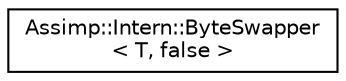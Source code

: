 digraph "Graphical Class Hierarchy"
{
  edge [fontname="Helvetica",fontsize="10",labelfontname="Helvetica",labelfontsize="10"];
  node [fontname="Helvetica",fontsize="10",shape=record];
  rankdir="LR";
  Node1 [label="Assimp::Intern::ByteSwapper\l\< T, false \>",height=0.2,width=0.4,color="black", fillcolor="white", style="filled",URL="$struct_assimp_1_1_intern_1_1_byte_swapper_3_01_t_00_01false_01_4.html"];
}
